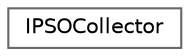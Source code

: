 digraph "Graphical Class Hierarchy"
{
 // INTERACTIVE_SVG=YES
 // LATEX_PDF_SIZE
  bgcolor="transparent";
  edge [fontname=Helvetica,fontsize=10,labelfontname=Helvetica,labelfontsize=10];
  node [fontname=Helvetica,fontsize=10,shape=box,height=0.2,width=0.4];
  rankdir="LR";
  Node0 [id="Node000000",label="IPSOCollector",height=0.2,width=0.4,color="grey40", fillcolor="white", style="filled",URL="$dc/d5e/classIPSOCollector.html",tooltip="Interface class implemented by the mesh pass processor to collect all possible PSOs."];
}
